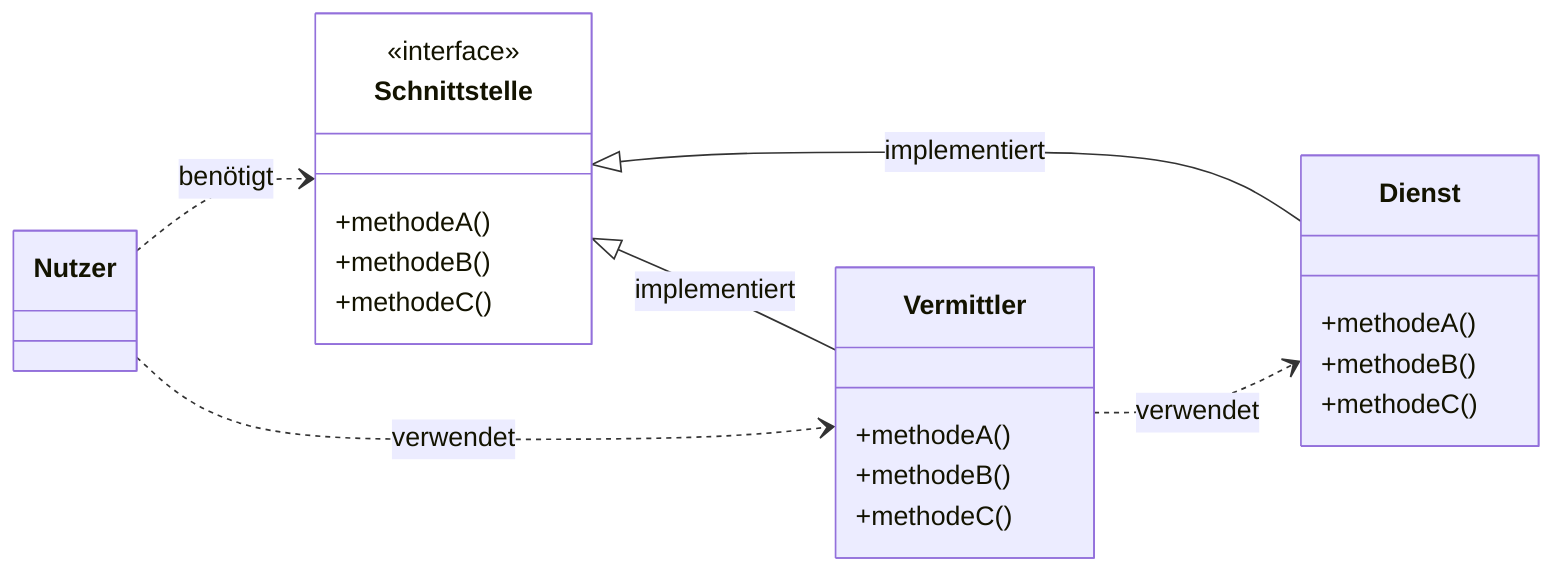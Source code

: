 classDiagram

    direction LR

    class Nutzer {

    }

    class Schnittstelle {
        <<interface>>
        +methodeA()
        +methodeB()
        +methodeC()
    }

    class Proxy["Vermittler"] {
        +methodeA()
        +methodeB()
        +methodeC()
    }

    class Dienst {
        +methodeA()
        +methodeB()
        +methodeC()
    }

    Nutzer ..> Schnittstelle: benötigt

    Schnittstelle <|-- Proxy: implementiert
    Schnittstelle <|-- Dienst: implementiert
    
    Nutzer ..> Proxy: verwendet

    Proxy ..> Dienst: verwendet

    style Schnittstelle fill:white